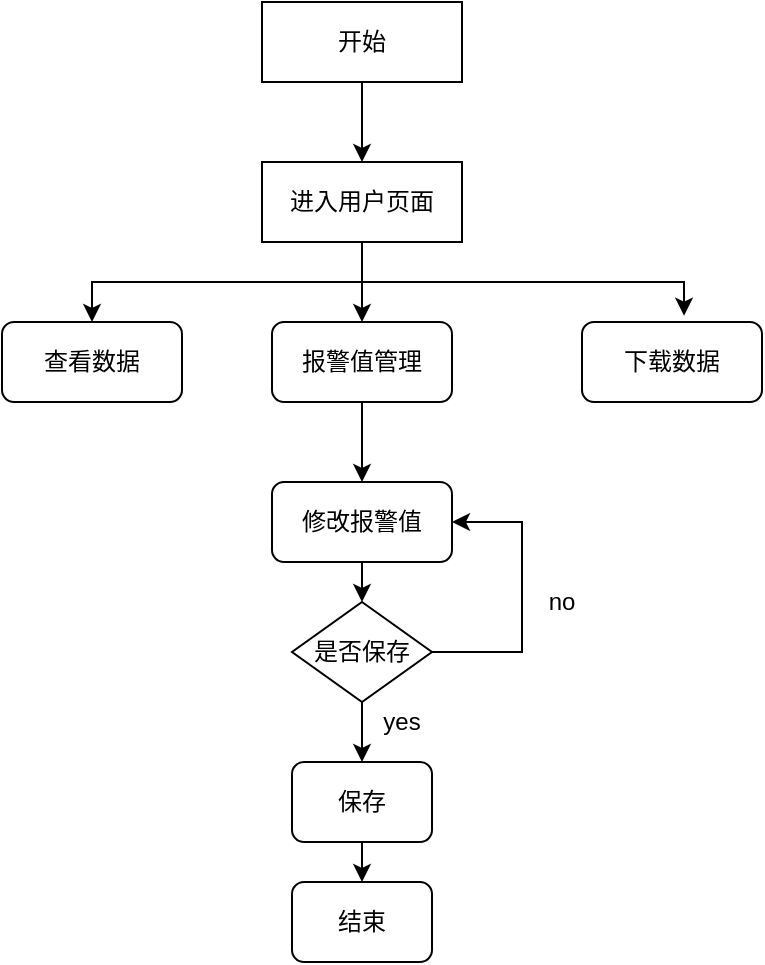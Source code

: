 <mxfile version="14.6.11" type="github"><diagram id="ElkEfgPxaUkSa0KEfnGw" name="Page-1"><mxGraphModel dx="864" dy="489" grid="0" gridSize="10" guides="1" tooltips="1" connect="1" arrows="1" fold="1" page="0" pageScale="1" pageWidth="827" pageHeight="1169" math="0" shadow="0"><root><mxCell id="0"/><mxCell id="1" parent="0"/><mxCell id="ZjEP_MrGy-3-JdCnvTHr-23" style="edgeStyle=orthogonalEdgeStyle;rounded=0;orthogonalLoop=1;jettySize=auto;html=1;exitX=0.5;exitY=1;exitDx=0;exitDy=0;entryX=0.5;entryY=0;entryDx=0;entryDy=0;" edge="1" parent="1" source="ZjEP_MrGy-3-JdCnvTHr-1" target="ZjEP_MrGy-3-JdCnvTHr-13"><mxGeometry relative="1" as="geometry"/></mxCell><mxCell id="ZjEP_MrGy-3-JdCnvTHr-1" value="开始" style="rounded=0;whiteSpace=wrap;html=1;fillColor=none;gradientColor=none;" vertex="1" parent="1"><mxGeometry x="340" y="40" width="100" height="40" as="geometry"/></mxCell><mxCell id="ZjEP_MrGy-3-JdCnvTHr-24" style="edgeStyle=orthogonalEdgeStyle;rounded=0;orthogonalLoop=1;jettySize=auto;html=1;exitX=0.5;exitY=1;exitDx=0;exitDy=0;entryX=0.5;entryY=0;entryDx=0;entryDy=0;" edge="1" parent="1" source="ZjEP_MrGy-3-JdCnvTHr-13" target="ZjEP_MrGy-3-JdCnvTHr-18"><mxGeometry relative="1" as="geometry"/></mxCell><mxCell id="ZjEP_MrGy-3-JdCnvTHr-33" style="edgeStyle=orthogonalEdgeStyle;rounded=0;orthogonalLoop=1;jettySize=auto;html=1;exitX=0.5;exitY=1;exitDx=0;exitDy=0;entryX=0.567;entryY=-0.079;entryDx=0;entryDy=0;entryPerimeter=0;" edge="1" parent="1" source="ZjEP_MrGy-3-JdCnvTHr-13" target="ZjEP_MrGy-3-JdCnvTHr-16"><mxGeometry relative="1" as="geometry"/></mxCell><mxCell id="ZjEP_MrGy-3-JdCnvTHr-34" style="edgeStyle=orthogonalEdgeStyle;rounded=0;orthogonalLoop=1;jettySize=auto;html=1;exitX=0.5;exitY=1;exitDx=0;exitDy=0;entryX=0.5;entryY=0;entryDx=0;entryDy=0;" edge="1" parent="1" source="ZjEP_MrGy-3-JdCnvTHr-13" target="ZjEP_MrGy-3-JdCnvTHr-15"><mxGeometry relative="1" as="geometry"/></mxCell><mxCell id="ZjEP_MrGy-3-JdCnvTHr-13" value="进入用户页面" style="rounded=0;whiteSpace=wrap;html=1;fillColor=none;gradientColor=none;" vertex="1" parent="1"><mxGeometry x="340" y="120" width="100" height="40" as="geometry"/></mxCell><mxCell id="ZjEP_MrGy-3-JdCnvTHr-15" value="查看数据" style="rounded=1;whiteSpace=wrap;html=1;fillColor=none;gradientColor=none;" vertex="1" parent="1"><mxGeometry x="210" y="200" width="90" height="40" as="geometry"/></mxCell><mxCell id="ZjEP_MrGy-3-JdCnvTHr-16" value="下载数据" style="rounded=1;whiteSpace=wrap;html=1;fillColor=none;gradientColor=none;" vertex="1" parent="1"><mxGeometry x="500" y="200" width="90" height="40" as="geometry"/></mxCell><mxCell id="ZjEP_MrGy-3-JdCnvTHr-25" style="edgeStyle=orthogonalEdgeStyle;rounded=0;orthogonalLoop=1;jettySize=auto;html=1;exitX=0.5;exitY=1;exitDx=0;exitDy=0;entryX=0.5;entryY=0;entryDx=0;entryDy=0;" edge="1" parent="1" source="ZjEP_MrGy-3-JdCnvTHr-18" target="ZjEP_MrGy-3-JdCnvTHr-19"><mxGeometry relative="1" as="geometry"/></mxCell><mxCell id="ZjEP_MrGy-3-JdCnvTHr-18" value="报警值管理" style="rounded=1;whiteSpace=wrap;html=1;fillColor=none;gradientColor=none;" vertex="1" parent="1"><mxGeometry x="345" y="200" width="90" height="40" as="geometry"/></mxCell><mxCell id="ZjEP_MrGy-3-JdCnvTHr-26" style="edgeStyle=orthogonalEdgeStyle;rounded=0;orthogonalLoop=1;jettySize=auto;html=1;exitX=0.5;exitY=1;exitDx=0;exitDy=0;entryX=0.5;entryY=0;entryDx=0;entryDy=0;" edge="1" parent="1" source="ZjEP_MrGy-3-JdCnvTHr-19" target="ZjEP_MrGy-3-JdCnvTHr-20"><mxGeometry relative="1" as="geometry"/></mxCell><mxCell id="ZjEP_MrGy-3-JdCnvTHr-19" value="修改报警值" style="rounded=1;whiteSpace=wrap;html=1;fillColor=none;gradientColor=none;" vertex="1" parent="1"><mxGeometry x="345" y="280" width="90" height="40" as="geometry"/></mxCell><mxCell id="ZjEP_MrGy-3-JdCnvTHr-27" style="edgeStyle=orthogonalEdgeStyle;rounded=0;orthogonalLoop=1;jettySize=auto;html=1;exitX=0.5;exitY=1;exitDx=0;exitDy=0;entryX=0.5;entryY=0;entryDx=0;entryDy=0;" edge="1" parent="1" source="ZjEP_MrGy-3-JdCnvTHr-20" target="ZjEP_MrGy-3-JdCnvTHr-21"><mxGeometry relative="1" as="geometry"/></mxCell><mxCell id="ZjEP_MrGy-3-JdCnvTHr-29" style="edgeStyle=orthogonalEdgeStyle;rounded=0;orthogonalLoop=1;jettySize=auto;html=1;exitX=1;exitY=0.5;exitDx=0;exitDy=0;entryX=1;entryY=0.5;entryDx=0;entryDy=0;" edge="1" parent="1" source="ZjEP_MrGy-3-JdCnvTHr-20" target="ZjEP_MrGy-3-JdCnvTHr-19"><mxGeometry relative="1" as="geometry"><Array as="points"><mxPoint x="470" y="365"/><mxPoint x="470" y="300"/></Array></mxGeometry></mxCell><mxCell id="ZjEP_MrGy-3-JdCnvTHr-20" value="是否保存" style="rhombus;whiteSpace=wrap;html=1;rounded=0;fillColor=none;gradientColor=none;" vertex="1" parent="1"><mxGeometry x="355" y="340" width="70" height="50" as="geometry"/></mxCell><mxCell id="ZjEP_MrGy-3-JdCnvTHr-28" style="edgeStyle=orthogonalEdgeStyle;rounded=0;orthogonalLoop=1;jettySize=auto;html=1;exitX=0.5;exitY=1;exitDx=0;exitDy=0;entryX=0.5;entryY=0;entryDx=0;entryDy=0;" edge="1" parent="1" source="ZjEP_MrGy-3-JdCnvTHr-21" target="ZjEP_MrGy-3-JdCnvTHr-22"><mxGeometry relative="1" as="geometry"/></mxCell><mxCell id="ZjEP_MrGy-3-JdCnvTHr-21" value="保存" style="rounded=1;whiteSpace=wrap;html=1;fillColor=none;gradientColor=none;" vertex="1" parent="1"><mxGeometry x="355" y="420" width="70" height="40" as="geometry"/></mxCell><mxCell id="ZjEP_MrGy-3-JdCnvTHr-22" value="结束" style="rounded=1;whiteSpace=wrap;html=1;fillColor=none;gradientColor=none;" vertex="1" parent="1"><mxGeometry x="355" y="480" width="70" height="40" as="geometry"/></mxCell><mxCell id="ZjEP_MrGy-3-JdCnvTHr-30" value="no" style="text;html=1;strokeColor=none;fillColor=none;align=center;verticalAlign=middle;whiteSpace=wrap;rounded=0;" vertex="1" parent="1"><mxGeometry x="470" y="330" width="40" height="20" as="geometry"/></mxCell><mxCell id="ZjEP_MrGy-3-JdCnvTHr-31" value="yes" style="text;html=1;strokeColor=none;fillColor=none;align=center;verticalAlign=middle;whiteSpace=wrap;rounded=0;" vertex="1" parent="1"><mxGeometry x="390" y="390" width="40" height="20" as="geometry"/></mxCell></root></mxGraphModel></diagram></mxfile>